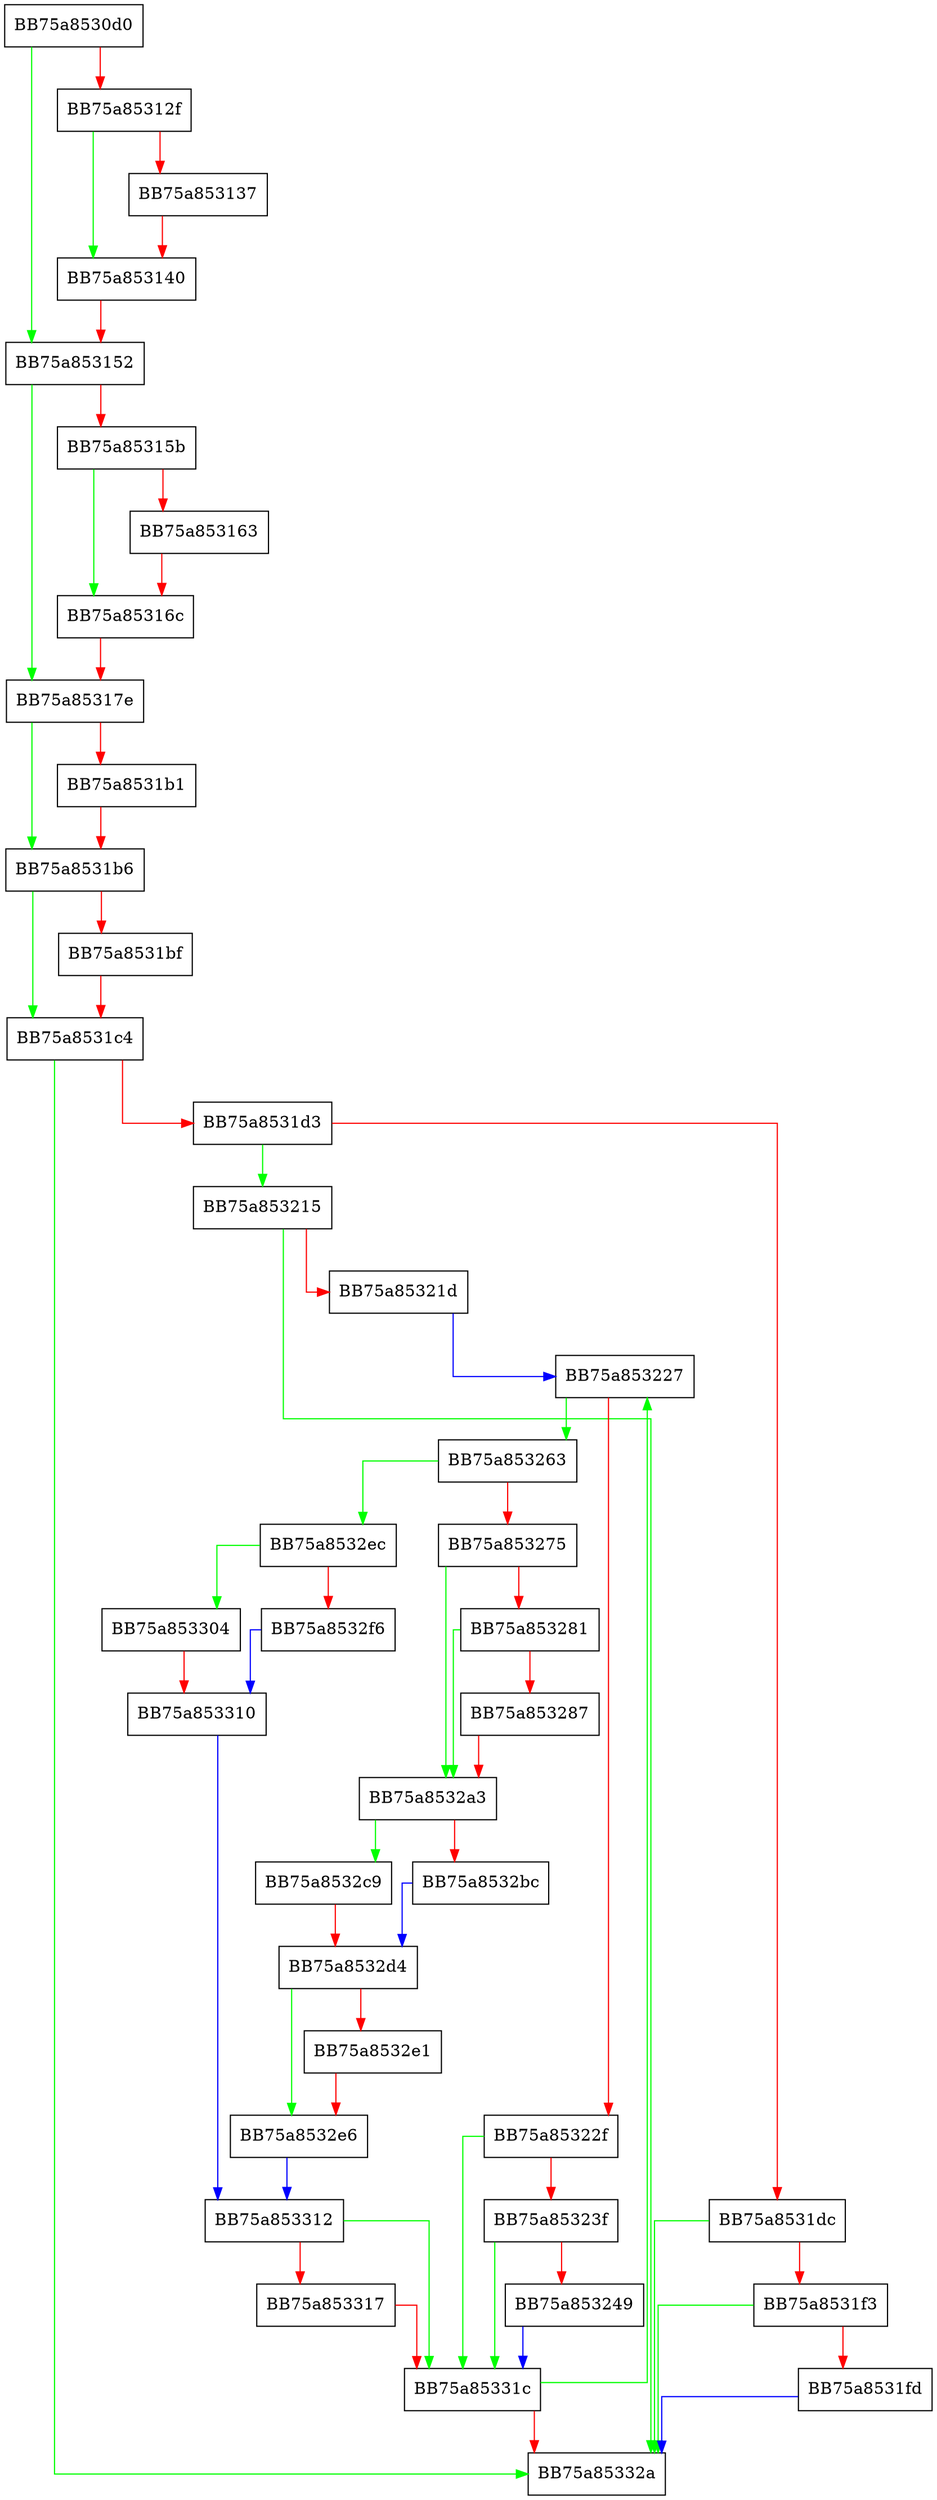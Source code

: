 digraph ArNotificationInfo {
  node [shape="box"];
  graph [splines=ortho];
  BB75a8530d0 -> BB75a853152 [color="green"];
  BB75a8530d0 -> BB75a85312f [color="red"];
  BB75a85312f -> BB75a853140 [color="green"];
  BB75a85312f -> BB75a853137 [color="red"];
  BB75a853137 -> BB75a853140 [color="red"];
  BB75a853140 -> BB75a853152 [color="red"];
  BB75a853152 -> BB75a85317e [color="green"];
  BB75a853152 -> BB75a85315b [color="red"];
  BB75a85315b -> BB75a85316c [color="green"];
  BB75a85315b -> BB75a853163 [color="red"];
  BB75a853163 -> BB75a85316c [color="red"];
  BB75a85316c -> BB75a85317e [color="red"];
  BB75a85317e -> BB75a8531b6 [color="green"];
  BB75a85317e -> BB75a8531b1 [color="red"];
  BB75a8531b1 -> BB75a8531b6 [color="red"];
  BB75a8531b6 -> BB75a8531c4 [color="green"];
  BB75a8531b6 -> BB75a8531bf [color="red"];
  BB75a8531bf -> BB75a8531c4 [color="red"];
  BB75a8531c4 -> BB75a85332a [color="green"];
  BB75a8531c4 -> BB75a8531d3 [color="red"];
  BB75a8531d3 -> BB75a853215 [color="green"];
  BB75a8531d3 -> BB75a8531dc [color="red"];
  BB75a8531dc -> BB75a85332a [color="green"];
  BB75a8531dc -> BB75a8531f3 [color="red"];
  BB75a8531f3 -> BB75a85332a [color="green"];
  BB75a8531f3 -> BB75a8531fd [color="red"];
  BB75a8531fd -> BB75a85332a [color="blue"];
  BB75a853215 -> BB75a85332a [color="green"];
  BB75a853215 -> BB75a85321d [color="red"];
  BB75a85321d -> BB75a853227 [color="blue"];
  BB75a853227 -> BB75a853263 [color="green"];
  BB75a853227 -> BB75a85322f [color="red"];
  BB75a85322f -> BB75a85331c [color="green"];
  BB75a85322f -> BB75a85323f [color="red"];
  BB75a85323f -> BB75a85331c [color="green"];
  BB75a85323f -> BB75a853249 [color="red"];
  BB75a853249 -> BB75a85331c [color="blue"];
  BB75a853263 -> BB75a8532ec [color="green"];
  BB75a853263 -> BB75a853275 [color="red"];
  BB75a853275 -> BB75a8532a3 [color="green"];
  BB75a853275 -> BB75a853281 [color="red"];
  BB75a853281 -> BB75a8532a3 [color="green"];
  BB75a853281 -> BB75a853287 [color="red"];
  BB75a853287 -> BB75a8532a3 [color="red"];
  BB75a8532a3 -> BB75a8532c9 [color="green"];
  BB75a8532a3 -> BB75a8532bc [color="red"];
  BB75a8532bc -> BB75a8532d4 [color="blue"];
  BB75a8532c9 -> BB75a8532d4 [color="red"];
  BB75a8532d4 -> BB75a8532e6 [color="green"];
  BB75a8532d4 -> BB75a8532e1 [color="red"];
  BB75a8532e1 -> BB75a8532e6 [color="red"];
  BB75a8532e6 -> BB75a853312 [color="blue"];
  BB75a8532ec -> BB75a853304 [color="green"];
  BB75a8532ec -> BB75a8532f6 [color="red"];
  BB75a8532f6 -> BB75a853310 [color="blue"];
  BB75a853304 -> BB75a853310 [color="red"];
  BB75a853310 -> BB75a853312 [color="blue"];
  BB75a853312 -> BB75a85331c [color="green"];
  BB75a853312 -> BB75a853317 [color="red"];
  BB75a853317 -> BB75a85331c [color="red"];
  BB75a85331c -> BB75a853227 [color="green"];
  BB75a85331c -> BB75a85332a [color="red"];
}